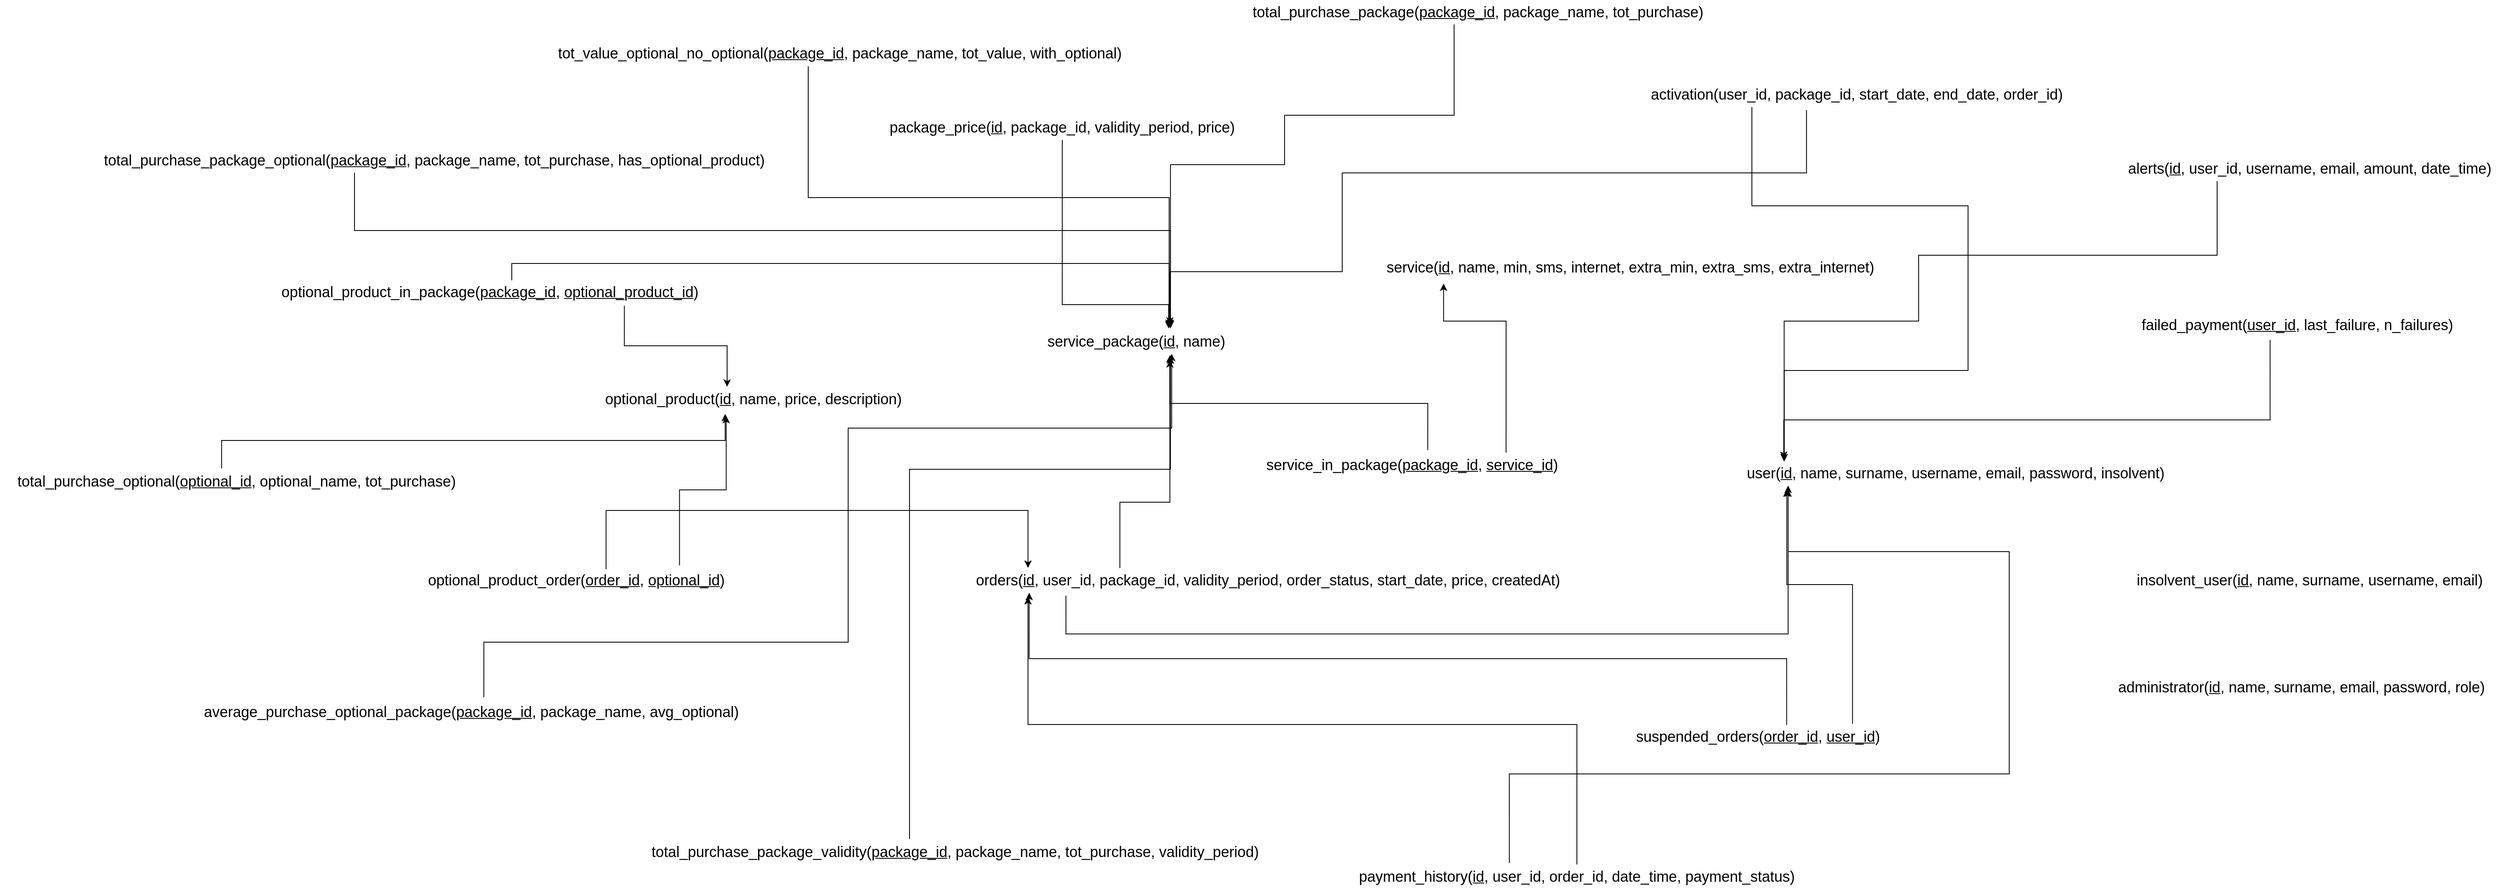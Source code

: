 <mxfile version="17.4.2" type="device"><diagram id="C5RBs43oDa-KdzZeNtuy" name="relational_model"><mxGraphModel dx="5347" dy="1922" grid="1" gridSize="10" guides="1" tooltips="1" connect="1" arrows="1" fold="1" page="1" pageScale="1" pageWidth="827" pageHeight="1169" math="0" shadow="0"><root><mxCell id="WIyWlLk6GJQsqaUBKTNV-0"/><mxCell id="WIyWlLk6GJQsqaUBKTNV-1" parent="WIyWlLk6GJQsqaUBKTNV-0"/><mxCell id="0XxXJaI9jfxk9IqST59j-35" style="edgeStyle=orthogonalEdgeStyle;rounded=0;orthogonalLoop=1;jettySize=auto;html=1;exitX=0.25;exitY=1;exitDx=0;exitDy=0;entryX=0.107;entryY=0.018;entryDx=0;entryDy=0;entryPerimeter=0;fontSize=18;" edge="1" parent="WIyWlLk6GJQsqaUBKTNV-1" source="0XxXJaI9jfxk9IqST59j-0" target="0XxXJaI9jfxk9IqST59j-22"><mxGeometry relative="1" as="geometry"><Array as="points"><mxPoint x="568" y="720"/><mxPoint x="830" y="720"/><mxPoint x="830" y="920"/><mxPoint x="607" y="920"/></Array></mxGeometry></mxCell><mxCell id="0XxXJaI9jfxk9IqST59j-36" style="edgeStyle=orthogonalEdgeStyle;rounded=0;orthogonalLoop=1;jettySize=auto;html=1;exitX=0.38;exitY=1.121;exitDx=0;exitDy=0;entryX=0.685;entryY=-0.187;entryDx=0;entryDy=0;entryPerimeter=0;fontSize=18;exitPerimeter=0;" edge="1" parent="WIyWlLk6GJQsqaUBKTNV-1" source="0XxXJaI9jfxk9IqST59j-0" target="0XxXJaI9jfxk9IqST59j-15"><mxGeometry relative="1" as="geometry"><Array as="points"><mxPoint x="634" y="680"/><mxPoint x="70" y="680"/><mxPoint x="70" y="800"/><mxPoint x="-139" y="800"/></Array></mxGeometry></mxCell><mxCell id="0XxXJaI9jfxk9IqST59j-0" value="&lt;font style=&quot;font-size: 18px&quot;&gt;activation(user_id, package_id, start_date, end_date, order_id)&lt;/font&gt;" style="text;html=1;strokeColor=none;fillColor=none;align=center;verticalAlign=middle;whiteSpace=wrap;rounded=0;" vertex="1" parent="WIyWlLk6GJQsqaUBKTNV-1"><mxGeometry x="440" y="570" width="510" height="30" as="geometry"/></mxCell><mxCell id="0XxXJaI9jfxk9IqST59j-2" value="&lt;font style=&quot;font-size: 18px&quot;&gt;administrator(&lt;u&gt;id&lt;/u&gt;, name, surname, email, password, role)&lt;/font&gt;" style="text;html=1;strokeColor=none;fillColor=none;align=center;verticalAlign=middle;whiteSpace=wrap;rounded=0;" vertex="1" parent="WIyWlLk6GJQsqaUBKTNV-1"><mxGeometry x="1000" y="1290" width="470" height="30" as="geometry"/></mxCell><mxCell id="0XxXJaI9jfxk9IqST59j-42" style="edgeStyle=orthogonalEdgeStyle;rounded=0;orthogonalLoop=1;jettySize=auto;html=1;exitX=0.25;exitY=1;exitDx=0;exitDy=0;entryX=0.107;entryY=0.018;entryDx=0;entryDy=0;entryPerimeter=0;fontSize=18;" edge="1" parent="WIyWlLk6GJQsqaUBKTNV-1" source="0XxXJaI9jfxk9IqST59j-3" target="0XxXJaI9jfxk9IqST59j-22"><mxGeometry relative="1" as="geometry"><Array as="points"><mxPoint x="1132" y="780"/><mxPoint x="770" y="780"/><mxPoint x="770" y="860"/><mxPoint x="607" y="860"/></Array></mxGeometry></mxCell><mxCell id="0XxXJaI9jfxk9IqST59j-3" value="&lt;font style=&quot;font-size: 18px&quot;&gt;alerts(&lt;u&gt;id&lt;/u&gt;, user_id, username, email, amount, date_time)&lt;/font&gt;" style="text;html=1;strokeColor=none;fillColor=none;align=center;verticalAlign=middle;whiteSpace=wrap;rounded=0;" vertex="1" parent="WIyWlLk6GJQsqaUBKTNV-1"><mxGeometry x="1020" y="660" width="450" height="30" as="geometry"/></mxCell><mxCell id="0XxXJaI9jfxk9IqST59j-44" style="edgeStyle=orthogonalEdgeStyle;rounded=0;orthogonalLoop=1;jettySize=auto;html=1;exitX=0.522;exitY=-0.11;exitDx=0;exitDy=0;entryX=0.695;entryY=0.992;entryDx=0;entryDy=0;entryPerimeter=0;fontSize=18;exitPerimeter=0;" edge="1" parent="WIyWlLk6GJQsqaUBKTNV-1" source="0XxXJaI9jfxk9IqST59j-4" target="0XxXJaI9jfxk9IqST59j-15"><mxGeometry relative="1" as="geometry"><Array as="points"><mxPoint x="-972" y="1250"/><mxPoint x="-530" y="1250"/><mxPoint x="-530" y="990"/><mxPoint x="-137" y="990"/></Array></mxGeometry></mxCell><mxCell id="0XxXJaI9jfxk9IqST59j-4" value="&lt;font style=&quot;font-size: 18px&quot;&gt;average_purchase_optional_package(&lt;u&gt;package_id&lt;/u&gt;, package_name, avg_optional)&lt;/font&gt;" style="text;html=1;strokeColor=none;fillColor=none;align=center;verticalAlign=middle;whiteSpace=wrap;rounded=0;" vertex="1" parent="WIyWlLk6GJQsqaUBKTNV-1"><mxGeometry x="-1330" y="1320" width="685" height="30" as="geometry"/></mxCell><mxCell id="0XxXJaI9jfxk9IqST59j-39" style="edgeStyle=orthogonalEdgeStyle;rounded=0;orthogonalLoop=1;jettySize=auto;html=1;exitX=0.421;exitY=1.095;exitDx=0;exitDy=0;entryX=0.106;entryY=-0.085;entryDx=0;entryDy=0;entryPerimeter=0;fontSize=18;exitPerimeter=0;" edge="1" parent="WIyWlLk6GJQsqaUBKTNV-1" source="0XxXJaI9jfxk9IqST59j-5" target="0XxXJaI9jfxk9IqST59j-22"><mxGeometry relative="1" as="geometry"><Array as="points"><mxPoint x="1197" y="980"/><mxPoint x="606" y="980"/></Array></mxGeometry></mxCell><mxCell id="0XxXJaI9jfxk9IqST59j-5" value="&lt;font style=&quot;font-size: 18px&quot;&gt;failed_payment(&lt;u&gt;user_id&lt;/u&gt;, last_failure, n_failures)&lt;/font&gt;" style="text;html=1;strokeColor=none;fillColor=none;align=center;verticalAlign=middle;whiteSpace=wrap;rounded=0;" vertex="1" parent="WIyWlLk6GJQsqaUBKTNV-1"><mxGeometry x="1020" y="850" width="420" height="30" as="geometry"/></mxCell><mxCell id="0XxXJaI9jfxk9IqST59j-6" value="&lt;font style=&quot;font-size: 18px&quot;&gt;insolvent_user(&lt;u&gt;id&lt;/u&gt;, name, surname, username, email)&lt;/font&gt;" style="text;html=1;strokeColor=none;fillColor=none;align=center;verticalAlign=middle;whiteSpace=wrap;rounded=0;" vertex="1" parent="WIyWlLk6GJQsqaUBKTNV-1"><mxGeometry x="1015" y="1160" width="460" height="30" as="geometry"/></mxCell><mxCell id="0XxXJaI9jfxk9IqST59j-7" value="&lt;font style=&quot;font-size: 18px&quot;&gt;optional_product(&lt;u&gt;id&lt;/u&gt;, name, price, description)&lt;/font&gt;" style="text;html=1;strokeColor=none;fillColor=none;align=center;verticalAlign=middle;whiteSpace=wrap;rounded=0;" vertex="1" parent="WIyWlLk6GJQsqaUBKTNV-1"><mxGeometry x="-840" y="940" width="390" height="30" as="geometry"/></mxCell><mxCell id="0XxXJaI9jfxk9IqST59j-37" style="edgeStyle=orthogonalEdgeStyle;rounded=0;orthogonalLoop=1;jettySize=auto;html=1;exitX=0.55;exitY=0.018;exitDx=0;exitDy=0;entryX=0.681;entryY=-0.085;entryDx=0;entryDy=0;entryPerimeter=0;fontSize=18;exitPerimeter=0;" edge="1" parent="WIyWlLk6GJQsqaUBKTNV-1" source="0XxXJaI9jfxk9IqST59j-8" target="0XxXJaI9jfxk9IqST59j-15"><mxGeometry relative="1" as="geometry"><Array as="points"><mxPoint x="-939" y="790"/><mxPoint x="-140" y="790"/></Array></mxGeometry></mxCell><mxCell id="0XxXJaI9jfxk9IqST59j-38" style="edgeStyle=orthogonalEdgeStyle;rounded=0;orthogonalLoop=1;jettySize=auto;html=1;exitX=0.808;exitY=1.044;exitDx=0;exitDy=0;entryX=0.418;entryY=-0.008;entryDx=0;entryDy=0;entryPerimeter=0;fontSize=18;exitPerimeter=0;" edge="1" parent="WIyWlLk6GJQsqaUBKTNV-1" source="0XxXJaI9jfxk9IqST59j-8" target="0XxXJaI9jfxk9IqST59j-7"><mxGeometry relative="1" as="geometry"/></mxCell><mxCell id="0XxXJaI9jfxk9IqST59j-8" value="&lt;font style=&quot;font-size: 18px&quot;&gt;optional_product_in_package(&lt;u&gt;package_id&lt;/u&gt;, &lt;u&gt;optional_product_id&lt;/u&gt;)&lt;/font&gt;" style="text;html=1;strokeColor=none;fillColor=none;align=center;verticalAlign=middle;whiteSpace=wrap;rounded=0;" vertex="1" parent="WIyWlLk6GJQsqaUBKTNV-1"><mxGeometry x="-1230" y="810" width="530" height="30" as="geometry"/></mxCell><mxCell id="0XxXJaI9jfxk9IqST59j-40" style="edgeStyle=orthogonalEdgeStyle;rounded=0;orthogonalLoop=1;jettySize=auto;html=1;exitX=0.59;exitY=0.044;exitDx=0;exitDy=0;entryX=0.095;entryY=-0.008;entryDx=0;entryDy=0;entryPerimeter=0;fontSize=18;exitPerimeter=0;" edge="1" parent="WIyWlLk6GJQsqaUBKTNV-1" source="0XxXJaI9jfxk9IqST59j-9" target="0XxXJaI9jfxk9IqST59j-10"><mxGeometry relative="1" as="geometry"><Array as="points"><mxPoint x="-824" y="1090"/><mxPoint x="-312" y="1090"/></Array></mxGeometry></mxCell><mxCell id="0XxXJaI9jfxk9IqST59j-41" style="edgeStyle=orthogonalEdgeStyle;rounded=0;orthogonalLoop=1;jettySize=auto;html=1;exitX=0.813;exitY=-0.11;exitDx=0;exitDy=0;entryX=0.415;entryY=1.172;entryDx=0;entryDy=0;entryPerimeter=0;fontSize=18;exitPerimeter=0;" edge="1" parent="WIyWlLk6GJQsqaUBKTNV-1" source="0XxXJaI9jfxk9IqST59j-9" target="0XxXJaI9jfxk9IqST59j-7"><mxGeometry relative="1" as="geometry"/></mxCell><mxCell id="0XxXJaI9jfxk9IqST59j-9" value="&lt;font style=&quot;font-size: 18px&quot;&gt;optional_product_order(&lt;u&gt;order_id&lt;/u&gt;, &lt;u&gt;optional_id&lt;/u&gt;)&lt;/font&gt;" style="text;html=1;strokeColor=none;fillColor=none;align=center;verticalAlign=middle;whiteSpace=wrap;rounded=0;" vertex="1" parent="WIyWlLk6GJQsqaUBKTNV-1"><mxGeometry x="-1060" y="1160" width="400" height="30" as="geometry"/></mxCell><mxCell id="0XxXJaI9jfxk9IqST59j-28" style="edgeStyle=orthogonalEdgeStyle;rounded=0;orthogonalLoop=1;jettySize=auto;html=1;exitX=0.25;exitY=0;exitDx=0;exitDy=0;entryX=0.685;entryY=1.249;entryDx=0;entryDy=0;entryPerimeter=0;fontSize=18;" edge="1" parent="WIyWlLk6GJQsqaUBKTNV-1" source="0XxXJaI9jfxk9IqST59j-10" target="0XxXJaI9jfxk9IqST59j-15"><mxGeometry relative="1" as="geometry"><Array as="points"><mxPoint x="-200" y="1080"/><mxPoint x="-139" y="1080"/></Array></mxGeometry></mxCell><mxCell id="0XxXJaI9jfxk9IqST59j-29" style="edgeStyle=orthogonalEdgeStyle;rounded=0;orthogonalLoop=1;jettySize=auto;html=1;exitX=0.159;exitY=1.121;exitDx=0;exitDy=0;entryX=0.116;entryY=0.992;entryDx=0;entryDy=0;entryPerimeter=0;fontSize=18;exitPerimeter=0;" edge="1" parent="WIyWlLk6GJQsqaUBKTNV-1" source="0XxXJaI9jfxk9IqST59j-10" target="0XxXJaI9jfxk9IqST59j-22"><mxGeometry relative="1" as="geometry"><Array as="points"><mxPoint x="-266" y="1240"/><mxPoint x="612" y="1240"/></Array></mxGeometry></mxCell><mxCell id="0XxXJaI9jfxk9IqST59j-10" value="&lt;font style=&quot;font-size: 18px&quot;&gt;orders(&lt;u&gt;id&lt;/u&gt;, user_id, package_id, validity_period, order_status, start_date, price, createdAt)&lt;/font&gt;" style="text;html=1;strokeColor=none;fillColor=none;align=center;verticalAlign=middle;whiteSpace=wrap;rounded=0;" vertex="1" parent="WIyWlLk6GJQsqaUBKTNV-1"><mxGeometry x="-380" y="1160" width="720" height="30" as="geometry"/></mxCell><mxCell id="0XxXJaI9jfxk9IqST59j-25" style="edgeStyle=orthogonalEdgeStyle;rounded=0;orthogonalLoop=1;jettySize=auto;html=1;exitX=0.5;exitY=1;exitDx=0;exitDy=0;entryX=0.678;entryY=-0.033;entryDx=0;entryDy=0;entryPerimeter=0;fontSize=18;" edge="1" parent="WIyWlLk6GJQsqaUBKTNV-1" source="0XxXJaI9jfxk9IqST59j-11" target="0XxXJaI9jfxk9IqST59j-15"><mxGeometry relative="1" as="geometry"><Array as="points"><mxPoint x="-270" y="840"/><mxPoint x="-141" y="840"/></Array></mxGeometry></mxCell><mxCell id="0XxXJaI9jfxk9IqST59j-11" value="&lt;font style=&quot;font-size: 18px&quot;&gt;package_price(&lt;u&gt;id&lt;/u&gt;, package_id, validity_period, price)&lt;/font&gt;" style="text;html=1;strokeColor=none;fillColor=none;align=center;verticalAlign=middle;whiteSpace=wrap;rounded=0;" vertex="1" parent="WIyWlLk6GJQsqaUBKTNV-1"><mxGeometry x="-490" y="610" width="440" height="30" as="geometry"/></mxCell><mxCell id="0XxXJaI9jfxk9IqST59j-32" style="edgeStyle=orthogonalEdgeStyle;rounded=0;orthogonalLoop=1;jettySize=auto;html=1;exitX=0.5;exitY=0;exitDx=0;exitDy=0;entryX=0.095;entryY=1.172;entryDx=0;entryDy=0;entryPerimeter=0;fontSize=18;" edge="1" parent="WIyWlLk6GJQsqaUBKTNV-1" source="0XxXJaI9jfxk9IqST59j-12" target="0XxXJaI9jfxk9IqST59j-10"><mxGeometry relative="1" as="geometry"><Array as="points"><mxPoint x="355" y="1350"/><mxPoint x="-312" y="1350"/></Array></mxGeometry></mxCell><mxCell id="0XxXJaI9jfxk9IqST59j-33" style="edgeStyle=orthogonalEdgeStyle;rounded=0;orthogonalLoop=1;jettySize=auto;html=1;exitX=0.356;exitY=-0.059;exitDx=0;exitDy=0;entryX=0.116;entryY=1.146;entryDx=0;entryDy=0;entryPerimeter=0;fontSize=18;exitPerimeter=0;" edge="1" parent="WIyWlLk6GJQsqaUBKTNV-1" source="0XxXJaI9jfxk9IqST59j-12" target="0XxXJaI9jfxk9IqST59j-22"><mxGeometry relative="1" as="geometry"><Array as="points"><mxPoint x="273" y="1410"/><mxPoint x="880" y="1410"/><mxPoint x="880" y="1140"/><mxPoint x="612" y="1140"/></Array></mxGeometry></mxCell><mxCell id="0XxXJaI9jfxk9IqST59j-12" value="&lt;font style=&quot;font-size: 18px&quot;&gt;payment_history(&lt;u&gt;id&lt;/u&gt;, user_id, order_id, date_time, payment_status)&lt;/font&gt;" style="text;html=1;strokeColor=none;fillColor=none;align=center;verticalAlign=middle;whiteSpace=wrap;rounded=0;" vertex="1" parent="WIyWlLk6GJQsqaUBKTNV-1"><mxGeometry x="70" y="1520" width="570" height="30" as="geometry"/></mxCell><mxCell id="0XxXJaI9jfxk9IqST59j-13" value="&lt;font style=&quot;font-size: 18px&quot;&gt;service(&lt;u&gt;id&lt;/u&gt;, name, min, sms, internet, extra_min, extra_sms, extra_internet)&lt;/font&gt;" style="text;html=1;strokeColor=none;fillColor=none;align=center;verticalAlign=middle;whiteSpace=wrap;rounded=0;" vertex="1" parent="WIyWlLk6GJQsqaUBKTNV-1"><mxGeometry x="110" y="780" width="620" height="30" as="geometry"/></mxCell><mxCell id="0XxXJaI9jfxk9IqST59j-26" style="edgeStyle=orthogonalEdgeStyle;rounded=0;orthogonalLoop=1;jettySize=auto;html=1;exitX=0.551;exitY=-0.11;exitDx=0;exitDy=0;entryX=0.685;entryY=1.044;entryDx=0;entryDy=0;entryPerimeter=0;fontSize=18;exitPerimeter=0;" edge="1" parent="WIyWlLk6GJQsqaUBKTNV-1" source="0XxXJaI9jfxk9IqST59j-14" target="0XxXJaI9jfxk9IqST59j-15"><mxGeometry relative="1" as="geometry"><Array as="points"><mxPoint x="174" y="960"/><mxPoint x="-139" y="960"/></Array></mxGeometry></mxCell><mxCell id="0XxXJaI9jfxk9IqST59j-27" style="edgeStyle=orthogonalEdgeStyle;rounded=0;orthogonalLoop=1;jettySize=auto;html=1;exitX=0.808;exitY=-0.008;exitDx=0;exitDy=0;entryX=0.134;entryY=1.146;entryDx=0;entryDy=0;entryPerimeter=0;fontSize=18;exitPerimeter=0;" edge="1" parent="WIyWlLk6GJQsqaUBKTNV-1" source="0XxXJaI9jfxk9IqST59j-14" target="0XxXJaI9jfxk9IqST59j-13"><mxGeometry relative="1" as="geometry"><Array as="points"><mxPoint x="269" y="860"/><mxPoint x="193" y="860"/></Array></mxGeometry></mxCell><mxCell id="0XxXJaI9jfxk9IqST59j-14" value="&lt;font style=&quot;font-size: 18px&quot;&gt;service_in_package(&lt;u&gt;package_id&lt;/u&gt;, &lt;u&gt;service_id&lt;/u&gt;)&lt;/font&gt;" style="text;html=1;strokeColor=none;fillColor=none;align=center;verticalAlign=middle;whiteSpace=wrap;rounded=0;" vertex="1" parent="WIyWlLk6GJQsqaUBKTNV-1"><mxGeometry x="-30" y="1020" width="370" height="30" as="geometry"/></mxCell><mxCell id="0XxXJaI9jfxk9IqST59j-15" value="&lt;font style=&quot;font-size: 18px&quot;&gt;service_package(&lt;u&gt;id&lt;/u&gt;, name)&lt;/font&gt;" style="text;html=1;strokeColor=none;fillColor=none;align=center;verticalAlign=middle;whiteSpace=wrap;rounded=0;" vertex="1" parent="WIyWlLk6GJQsqaUBKTNV-1"><mxGeometry x="-290" y="870" width="220" height="30" as="geometry"/></mxCell><mxCell id="0XxXJaI9jfxk9IqST59j-30" style="edgeStyle=orthogonalEdgeStyle;rounded=0;orthogonalLoop=1;jettySize=auto;html=1;exitX=0.87;exitY=-0.033;exitDx=0;exitDy=0;entryX=0.113;entryY=1.146;entryDx=0;entryDy=0;entryPerimeter=0;fontSize=18;exitPerimeter=0;" edge="1" parent="WIyWlLk6GJQsqaUBKTNV-1" source="0XxXJaI9jfxk9IqST59j-16" target="0XxXJaI9jfxk9IqST59j-22"><mxGeometry relative="1" as="geometry"><Array as="points"><mxPoint x="690" y="1180"/><mxPoint x="610" y="1180"/></Array></mxGeometry></mxCell><mxCell id="0XxXJaI9jfxk9IqST59j-31" style="edgeStyle=orthogonalEdgeStyle;rounded=0;orthogonalLoop=1;jettySize=auto;html=1;exitX=0.612;exitY=0.018;exitDx=0;exitDy=0;entryX=0.097;entryY=1;entryDx=0;entryDy=0;entryPerimeter=0;fontSize=18;exitPerimeter=0;" edge="1" parent="WIyWlLk6GJQsqaUBKTNV-1" source="0XxXJaI9jfxk9IqST59j-16" target="0XxXJaI9jfxk9IqST59j-10"><mxGeometry relative="1" as="geometry"/></mxCell><mxCell id="0XxXJaI9jfxk9IqST59j-16" value="&lt;font style=&quot;font-size: 18px&quot;&gt;suspended_orders(&lt;u&gt;order_id&lt;/u&gt;, &lt;u&gt;user_id&lt;/u&gt;)&lt;/font&gt;" style="text;html=1;strokeColor=none;fillColor=none;align=center;verticalAlign=middle;whiteSpace=wrap;rounded=0;" vertex="1" parent="WIyWlLk6GJQsqaUBKTNV-1"><mxGeometry x="420" y="1350" width="310" height="30" as="geometry"/></mxCell><mxCell id="0XxXJaI9jfxk9IqST59j-48" style="edgeStyle=orthogonalEdgeStyle;rounded=0;orthogonalLoop=1;jettySize=auto;html=1;exitX=0.468;exitY=-0.033;exitDx=0;exitDy=0;entryX=0.412;entryY=1.092;entryDx=0;entryDy=0;entryPerimeter=0;fontSize=18;exitPerimeter=0;" edge="1" parent="WIyWlLk6GJQsqaUBKTNV-1" source="0XxXJaI9jfxk9IqST59j-17" target="0XxXJaI9jfxk9IqST59j-7"><mxGeometry relative="1" as="geometry"/></mxCell><mxCell id="0XxXJaI9jfxk9IqST59j-17" value="&lt;font style=&quot;font-size: 18px&quot;&gt;total_purchase_optional(&lt;u&gt;optional_id&lt;/u&gt;, optional_name, tot_purchase)&lt;/font&gt;" style="text;html=1;strokeColor=none;fillColor=none;align=center;verticalAlign=middle;whiteSpace=wrap;rounded=0;" vertex="1" parent="WIyWlLk6GJQsqaUBKTNV-1"><mxGeometry x="-1560" y="1040" width="575" height="30" as="geometry"/></mxCell><mxCell id="0XxXJaI9jfxk9IqST59j-47" style="edgeStyle=orthogonalEdgeStyle;rounded=0;orthogonalLoop=1;jettySize=auto;html=1;exitX=0.447;exitY=0.992;exitDx=0;exitDy=0;entryX=0.688;entryY=-0.033;entryDx=0;entryDy=0;entryPerimeter=0;fontSize=18;exitPerimeter=0;" edge="1" parent="WIyWlLk6GJQsqaUBKTNV-1" source="0XxXJaI9jfxk9IqST59j-18" target="0XxXJaI9jfxk9IqST59j-15"><mxGeometry relative="1" as="geometry"><Array as="points"><mxPoint x="206" y="610"/><mxPoint y="610"/><mxPoint y="670"/><mxPoint x="-139" y="670"/></Array></mxGeometry></mxCell><mxCell id="0XxXJaI9jfxk9IqST59j-18" value="&lt;font style=&quot;font-size: 18px&quot;&gt;total_purchase_package(&lt;u&gt;package_id&lt;/u&gt;, package_name, tot_purchase)&lt;/font&gt;" style="text;html=1;strokeColor=none;fillColor=none;align=center;verticalAlign=middle;whiteSpace=wrap;rounded=0;" vertex="1" parent="WIyWlLk6GJQsqaUBKTNV-1"><mxGeometry x="-40" y="470" width="550" height="30" as="geometry"/></mxCell><mxCell id="0XxXJaI9jfxk9IqST59j-45" style="edgeStyle=orthogonalEdgeStyle;rounded=0;orthogonalLoop=1;jettySize=auto;html=1;exitX=0.381;exitY=0.992;exitDx=0;exitDy=0;entryX=0.688;entryY=-0.085;entryDx=0;entryDy=0;entryPerimeter=0;fontSize=18;exitPerimeter=0;" edge="1" parent="WIyWlLk6GJQsqaUBKTNV-1" source="0XxXJaI9jfxk9IqST59j-19" target="0XxXJaI9jfxk9IqST59j-15"><mxGeometry relative="1" as="geometry"><Array as="points"><mxPoint x="-1129" y="750"/><mxPoint x="-139" y="750"/></Array></mxGeometry></mxCell><mxCell id="0XxXJaI9jfxk9IqST59j-19" value="&lt;font style=&quot;font-size: 18px&quot;&gt;total_purchase_package_optional(&lt;u&gt;package_id&lt;/u&gt;, package_name, tot_purchase, has_optional_product)&lt;/font&gt;" style="text;html=1;strokeColor=none;fillColor=none;align=center;verticalAlign=middle;whiteSpace=wrap;rounded=0;" vertex="1" parent="WIyWlLk6GJQsqaUBKTNV-1"><mxGeometry x="-1440" y="650" width="815" height="30" as="geometry"/></mxCell><mxCell id="0XxXJaI9jfxk9IqST59j-43" style="edgeStyle=orthogonalEdgeStyle;rounded=0;orthogonalLoop=1;jettySize=auto;html=1;exitX=0.427;exitY=-0.033;exitDx=0;exitDy=0;entryX=0.688;entryY=1.095;entryDx=0;entryDy=0;entryPerimeter=0;fontSize=18;exitPerimeter=0;" edge="1" parent="WIyWlLk6GJQsqaUBKTNV-1" source="0XxXJaI9jfxk9IqST59j-20" target="0XxXJaI9jfxk9IqST59j-15"><mxGeometry relative="1" as="geometry"><Array as="points"><mxPoint x="-455" y="1040"/><mxPoint x="-139" y="1040"/></Array></mxGeometry></mxCell><mxCell id="0XxXJaI9jfxk9IqST59j-20" value="&lt;font style=&quot;font-size: 18px&quot;&gt;total_purchase_package_validity(&lt;u&gt;package_id&lt;/u&gt;, package_name, tot_purchase, validity_period)&lt;/font&gt;" style="text;html=1;strokeColor=none;fillColor=none;align=center;verticalAlign=middle;whiteSpace=wrap;rounded=0;" vertex="1" parent="WIyWlLk6GJQsqaUBKTNV-1"><mxGeometry x="-780" y="1490" width="760" height="30" as="geometry"/></mxCell><mxCell id="0XxXJaI9jfxk9IqST59j-46" style="edgeStyle=orthogonalEdgeStyle;rounded=0;orthogonalLoop=1;jettySize=auto;html=1;exitX=0.445;exitY=1.018;exitDx=0;exitDy=0;entryX=0.681;entryY=-0.085;entryDx=0;entryDy=0;entryPerimeter=0;fontSize=18;exitPerimeter=0;" edge="1" parent="WIyWlLk6GJQsqaUBKTNV-1" source="0XxXJaI9jfxk9IqST59j-21" target="0XxXJaI9jfxk9IqST59j-15"><mxGeometry relative="1" as="geometry"/></mxCell><mxCell id="0XxXJaI9jfxk9IqST59j-21" value="&lt;font style=&quot;font-size: 18px&quot;&gt;tot_value_optional_no_optional(&lt;u&gt;package_id&lt;/u&gt;, package_name, tot_value, with_optional)&lt;/font&gt;" style="text;html=1;strokeColor=none;fillColor=none;align=center;verticalAlign=middle;whiteSpace=wrap;rounded=0;" vertex="1" parent="WIyWlLk6GJQsqaUBKTNV-1"><mxGeometry x="-890" y="520" width="700" height="30" as="geometry"/></mxCell><mxCell id="0XxXJaI9jfxk9IqST59j-22" value="&lt;font style=&quot;font-size: 18px&quot;&gt;user(&lt;u&gt;id&lt;/u&gt;, name, surname, username, email, password, insolvent)&lt;/font&gt;" style="text;html=1;strokeColor=none;fillColor=none;align=center;verticalAlign=middle;whiteSpace=wrap;rounded=0;" vertex="1" parent="WIyWlLk6GJQsqaUBKTNV-1"><mxGeometry x="550" y="1030" width="530" height="30" as="geometry"/></mxCell></root></mxGraphModel></diagram></mxfile>